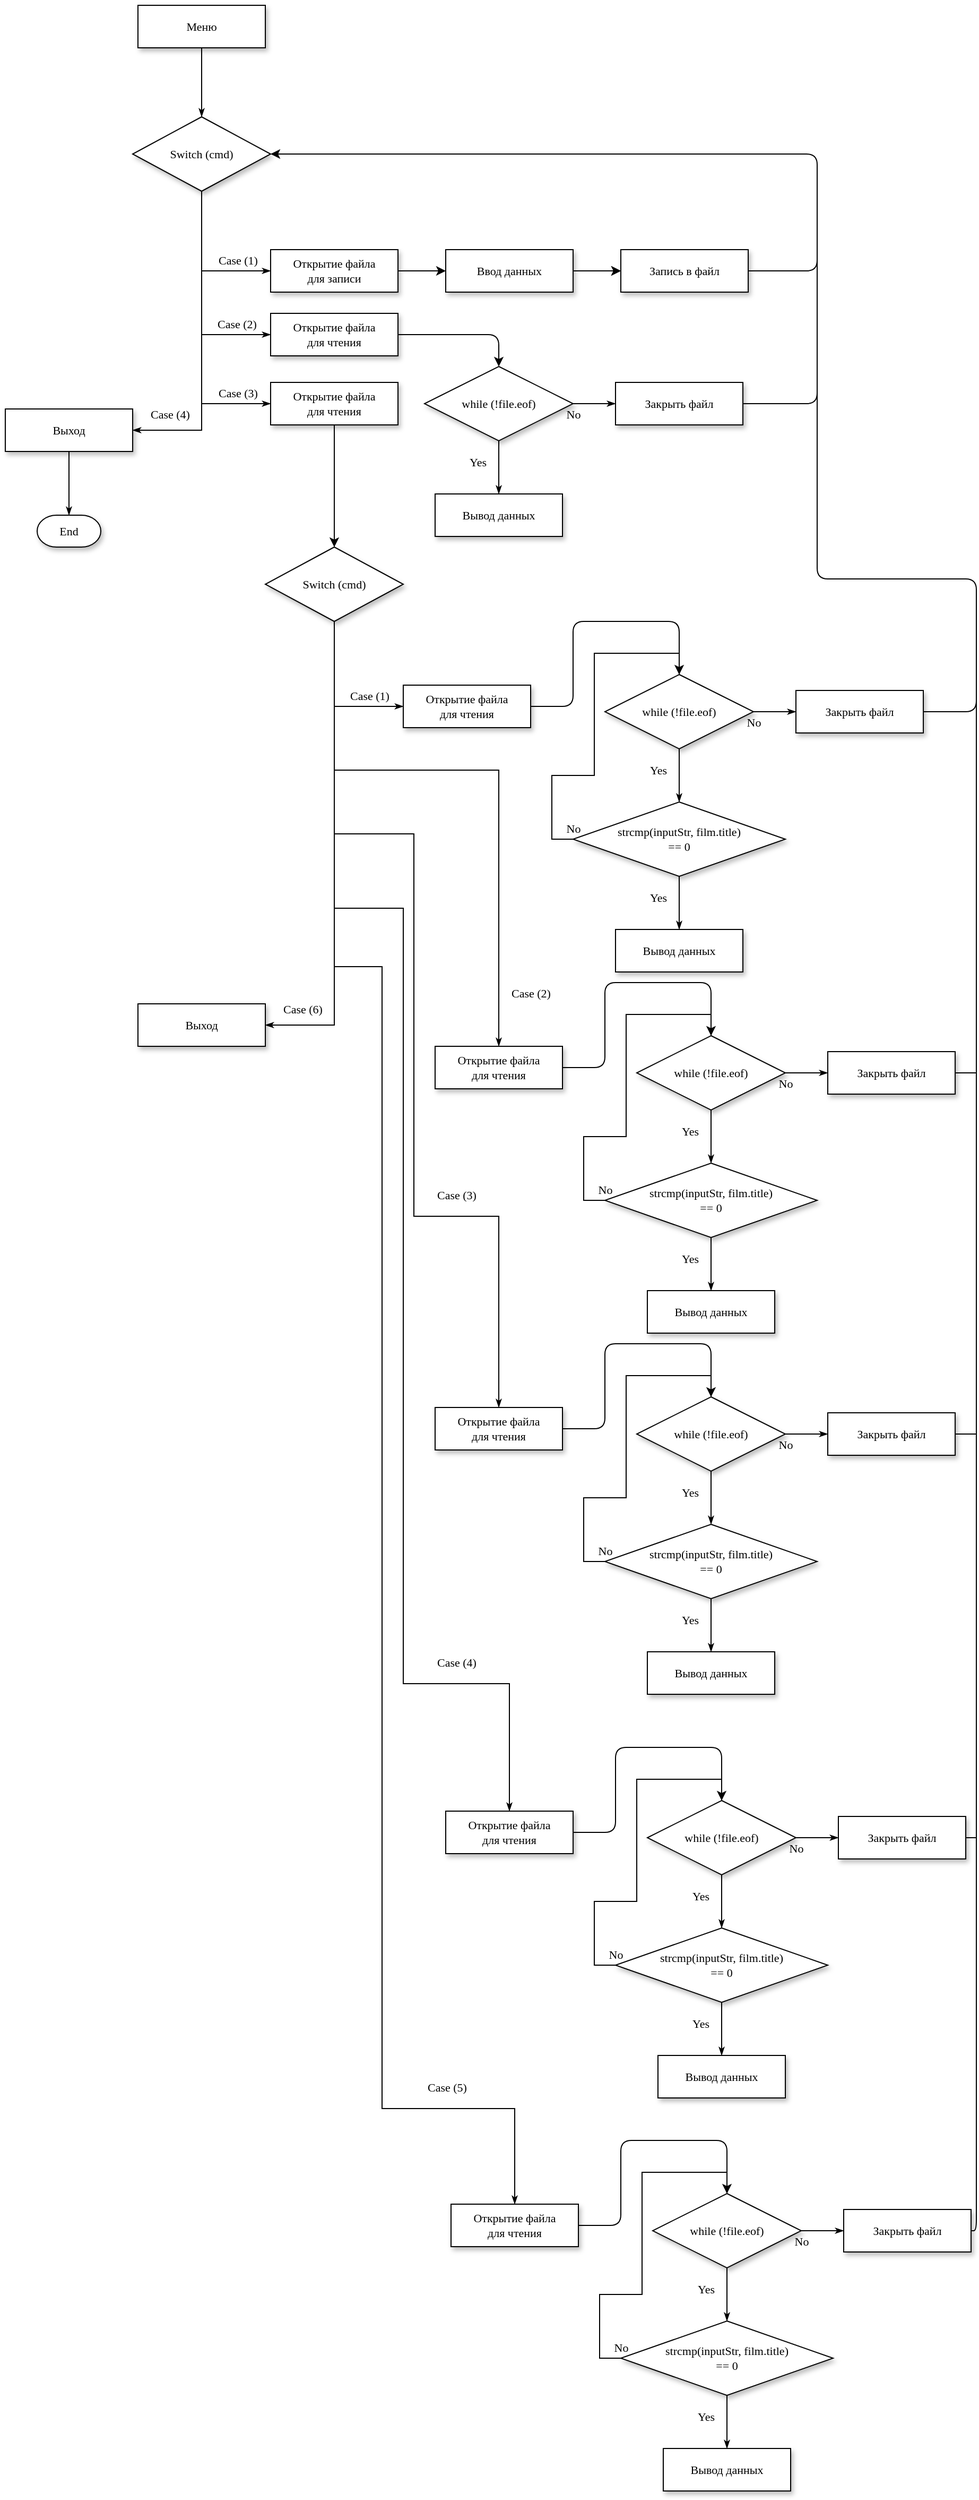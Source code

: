 <mxfile version="13.8.6" type="github"><diagram name="Page-1" id="edf60f1a-56cd-e834-aa8a-f176f3a09ee4"><mxGraphModel dx="1113" dy="853" grid="1" gridSize="10" guides="1" tooltips="1" connect="1" arrows="1" fold="1" page="1" pageScale="1" pageWidth="1100" pageHeight="850" background="#ffffff" math="0" shadow="0"><root><mxCell id="0"/><mxCell id="1" parent="0"/><mxCell id="60e70716793133e9-42" style="edgeStyle=orthogonalEdgeStyle;rounded=0;html=1;labelBackgroundColor=none;startSize=5;endArrow=classicThin;endFill=1;endSize=5;jettySize=auto;orthogonalLoop=1;strokeWidth=1;fontFamily=Verdana;fontSize=11;" parent="1" source="60e70716793133e9-13" target="60e70716793133e9-14" edge="1"><mxGeometry relative="1" as="geometry"/></mxCell><mxCell id="60e70716793133e9-13" value="Меню" style="whiteSpace=wrap;html=1;rounded=0;shadow=1;labelBackgroundColor=none;strokeWidth=1;fontFamily=Verdana;fontSize=11;align=center;" parent="1" vertex="1"><mxGeometry x="280" y="40" width="120" height="40" as="geometry"/></mxCell><mxCell id="60e70716793133e9-44" value="Case (1)" style="edgeStyle=orthogonalEdgeStyle;rounded=0;html=1;labelBackgroundColor=none;startSize=5;endArrow=classicThin;endFill=1;endSize=5;jettySize=auto;orthogonalLoop=1;strokeWidth=1;fontFamily=Verdana;fontSize=11;entryX=0;entryY=0.5;entryDx=0;entryDy=0;" parent="1" source="60e70716793133e9-14" target="M8-a4sPf3GPhAn8O8Kad-4" edge="1"><mxGeometry x="0.556" y="10" relative="1" as="geometry"><mxPoint as="offset"/><mxPoint x="400" y="290" as="targetPoint"/><Array as="points"><mxPoint x="340" y="290"/></Array></mxGeometry></mxCell><mxCell id="60e70716793133e9-14" value="Switch (cmd)" style="rhombus;whiteSpace=wrap;html=1;rounded=0;shadow=1;labelBackgroundColor=none;strokeWidth=1;fontFamily=Verdana;fontSize=11;align=center;" parent="1" vertex="1"><mxGeometry x="275" y="145" width="130" height="70" as="geometry"/></mxCell><mxCell id="60e70716793133e9-16" value="Выход" style="whiteSpace=wrap;html=1;rounded=0;shadow=1;labelBackgroundColor=none;strokeWidth=1;fontFamily=Verdana;fontSize=11;align=center;" parent="1" vertex="1"><mxGeometry x="155" y="420" width="120" height="40" as="geometry"/></mxCell><mxCell id="60e70716793133e9-57" style="edgeStyle=orthogonalEdgeStyle;rounded=0;html=1;labelBackgroundColor=none;startSize=5;endArrow=classicThin;endFill=1;endSize=5;jettySize=auto;orthogonalLoop=1;strokeWidth=1;fontFamily=Verdana;fontSize=11;exitX=0.5;exitY=1;exitDx=0;exitDy=0;" parent="1" source="60e70716793133e9-16" target="60e70716793133e9-30" edge="1"><mxGeometry relative="1" as="geometry"><mxPoint x="230" y="470" as="sourcePoint"/></mxGeometry></mxCell><mxCell id="60e70716793133e9-30" value="End" style="strokeWidth=1;html=1;shape=mxgraph.flowchart.terminator;whiteSpace=wrap;rounded=0;shadow=1;labelBackgroundColor=none;fontFamily=Verdana;fontSize=11;align=center;" parent="1" vertex="1"><mxGeometry x="185" y="520" width="60" height="30" as="geometry"/></mxCell><mxCell id="M8-a4sPf3GPhAn8O8Kad-1" value="Case (2)" style="edgeStyle=orthogonalEdgeStyle;rounded=0;html=1;labelBackgroundColor=none;startSize=5;endArrow=classicThin;endFill=1;endSize=5;jettySize=auto;orthogonalLoop=1;strokeWidth=1;fontFamily=Verdana;fontSize=11;entryX=0;entryY=0.5;entryDx=0;entryDy=0;" edge="1" parent="1" target="M8-a4sPf3GPhAn8O8Kad-12"><mxGeometry x="0.556" y="10" relative="1" as="geometry"><mxPoint as="offset"/><mxPoint x="340" y="270" as="sourcePoint"/><mxPoint x="400" y="345" as="targetPoint"/><Array as="points"><mxPoint x="340" y="350"/></Array></mxGeometry></mxCell><mxCell id="M8-a4sPf3GPhAn8O8Kad-2" value="Case (3)" style="edgeStyle=orthogonalEdgeStyle;rounded=0;html=1;labelBackgroundColor=none;startSize=5;endArrow=classicThin;endFill=1;endSize=5;jettySize=auto;orthogonalLoop=1;strokeWidth=1;fontFamily=Verdana;fontSize=11;entryX=0;entryY=0.5;entryDx=0;entryDy=0;" edge="1" parent="1" target="M8-a4sPf3GPhAn8O8Kad-24"><mxGeometry x="0.556" y="10" relative="1" as="geometry"><mxPoint as="offset"/><mxPoint x="340" y="340" as="sourcePoint"/><mxPoint x="400" y="415" as="targetPoint"/><Array as="points"><mxPoint x="340" y="415"/><mxPoint x="400" y="415"/></Array></mxGeometry></mxCell><mxCell id="M8-a4sPf3GPhAn8O8Kad-3" value="Case (4)" style="edgeStyle=orthogonalEdgeStyle;rounded=0;html=1;labelBackgroundColor=none;startSize=5;endArrow=classicThin;endFill=1;endSize=5;jettySize=auto;orthogonalLoop=1;strokeWidth=1;fontFamily=Verdana;fontSize=11;entryX=1;entryY=0.5;entryDx=0;entryDy=0;" edge="1" parent="1" target="60e70716793133e9-16"><mxGeometry x="0.556" y="-15" relative="1" as="geometry"><mxPoint as="offset"/><mxPoint x="340" y="350" as="sourcePoint"/><mxPoint x="280" y="425" as="targetPoint"/><Array as="points"><mxPoint x="340" y="440"/></Array></mxGeometry></mxCell><mxCell id="M8-a4sPf3GPhAn8O8Kad-4" value="Открытие файла&lt;br&gt;для записи" style="whiteSpace=wrap;html=1;rounded=0;shadow=1;labelBackgroundColor=none;strokeWidth=1;fontFamily=Verdana;fontSize=11;align=center;" vertex="1" parent="1"><mxGeometry x="405" y="270" width="120" height="40" as="geometry"/></mxCell><mxCell id="M8-a4sPf3GPhAn8O8Kad-5" value="" style="endArrow=classic;html=1;fontSize=11;exitX=1;exitY=0.5;exitDx=0;exitDy=0;entryX=0;entryY=0.5;entryDx=0;entryDy=0;" edge="1" parent="1" source="M8-a4sPf3GPhAn8O8Kad-4" target="M8-a4sPf3GPhAn8O8Kad-6"><mxGeometry width="50" height="50" relative="1" as="geometry"><mxPoint x="350" y="440" as="sourcePoint"/><mxPoint x="570" y="290" as="targetPoint"/></mxGeometry></mxCell><mxCell id="M8-a4sPf3GPhAn8O8Kad-9" value="" style="edgeStyle=orthogonalEdgeStyle;rounded=0;orthogonalLoop=1;jettySize=auto;html=1;fontSize=11;exitX=1;exitY=0.5;exitDx=0;exitDy=0;" edge="1" parent="1" source="M8-a4sPf3GPhAn8O8Kad-6" target="M8-a4sPf3GPhAn8O8Kad-8"><mxGeometry relative="1" as="geometry"/></mxCell><mxCell id="M8-a4sPf3GPhAn8O8Kad-6" value="Ввод данных" style="whiteSpace=wrap;html=1;rounded=0;shadow=1;labelBackgroundColor=none;strokeWidth=1;fontFamily=Verdana;fontSize=11;align=center;" vertex="1" parent="1"><mxGeometry x="570" y="270" width="120" height="40" as="geometry"/></mxCell><mxCell id="M8-a4sPf3GPhAn8O8Kad-7" value="" style="endArrow=classic;html=1;fontSize=11;exitX=1;exitY=0.5;exitDx=0;exitDy=0;entryX=0;entryY=0.5;entryDx=0;entryDy=0;" edge="1" parent="1" target="M8-a4sPf3GPhAn8O8Kad-8"><mxGeometry width="50" height="50" relative="1" as="geometry"><mxPoint x="690" y="290" as="sourcePoint"/><mxPoint x="735" y="290" as="targetPoint"/></mxGeometry></mxCell><mxCell id="M8-a4sPf3GPhAn8O8Kad-8" value="Запись в файл" style="whiteSpace=wrap;html=1;rounded=0;shadow=1;labelBackgroundColor=none;strokeWidth=1;fontFamily=Verdana;fontSize=11;align=center;" vertex="1" parent="1"><mxGeometry x="735" y="270" width="120" height="40" as="geometry"/></mxCell><mxCell id="M8-a4sPf3GPhAn8O8Kad-11" value="" style="endArrow=classic;html=1;fontSize=11;exitX=1;exitY=0.5;exitDx=0;exitDy=0;entryX=1;entryY=0.5;entryDx=0;entryDy=0;" edge="1" parent="1" source="M8-a4sPf3GPhAn8O8Kad-8" target="60e70716793133e9-14"><mxGeometry width="50" height="50" relative="1" as="geometry"><mxPoint x="560" y="330" as="sourcePoint"/><mxPoint x="920" y="180" as="targetPoint"/><Array as="points"><mxPoint x="920" y="290"/><mxPoint x="920" y="180"/></Array></mxGeometry></mxCell><mxCell id="M8-a4sPf3GPhAn8O8Kad-12" value="Открытие файла&lt;br&gt;для чтения" style="whiteSpace=wrap;html=1;rounded=0;shadow=1;labelBackgroundColor=none;strokeWidth=1;fontFamily=Verdana;fontSize=11;align=center;" vertex="1" parent="1"><mxGeometry x="405" y="330" width="120" height="40" as="geometry"/></mxCell><mxCell id="M8-a4sPf3GPhAn8O8Kad-13" value="" style="endArrow=classic;html=1;fontSize=11;exitX=1;exitY=0.5;exitDx=0;exitDy=0;entryX=0.5;entryY=0;entryDx=0;entryDy=0;" edge="1" parent="1" source="M8-a4sPf3GPhAn8O8Kad-12" target="M8-a4sPf3GPhAn8O8Kad-18"><mxGeometry width="50" height="50" relative="1" as="geometry"><mxPoint x="350" y="500" as="sourcePoint"/><mxPoint x="570" y="350" as="targetPoint"/><Array as="points"><mxPoint x="620" y="350"/></Array></mxGeometry></mxCell><mxCell id="M8-a4sPf3GPhAn8O8Kad-15" value="Вывод данных" style="whiteSpace=wrap;html=1;rounded=0;shadow=1;labelBackgroundColor=none;strokeWidth=1;fontFamily=Verdana;fontSize=11;align=center;" vertex="1" parent="1"><mxGeometry x="560" y="500" width="120" height="40" as="geometry"/></mxCell><mxCell id="M8-a4sPf3GPhAn8O8Kad-17" value="Закрыть файл" style="whiteSpace=wrap;html=1;rounded=0;shadow=1;labelBackgroundColor=none;strokeWidth=1;fontFamily=Verdana;fontSize=11;align=center;" vertex="1" parent="1"><mxGeometry x="730" y="395" width="120" height="40" as="geometry"/></mxCell><mxCell id="M8-a4sPf3GPhAn8O8Kad-18" value="while (!file.eof)" style="rhombus;whiteSpace=wrap;html=1;rounded=0;shadow=1;labelBackgroundColor=none;strokeWidth=1;fontFamily=Verdana;fontSize=11;align=center;" vertex="1" parent="1"><mxGeometry x="550" y="380" width="140" height="70" as="geometry"/></mxCell><mxCell id="M8-a4sPf3GPhAn8O8Kad-20" value="Yes" style="edgeStyle=orthogonalEdgeStyle;rounded=0;html=1;labelBackgroundColor=none;startSize=5;endArrow=classicThin;endFill=1;endSize=5;jettySize=auto;orthogonalLoop=1;strokeWidth=1;fontFamily=Verdana;fontSize=11;exitX=0.5;exitY=1;exitDx=0;exitDy=0;entryX=0.5;entryY=0;entryDx=0;entryDy=0;" edge="1" parent="1" source="M8-a4sPf3GPhAn8O8Kad-18" target="M8-a4sPf3GPhAn8O8Kad-15"><mxGeometry x="-0.2" y="-20" relative="1" as="geometry"><mxPoint as="offset"/><mxPoint x="350" y="590" as="sourcePoint"/><mxPoint x="350" y="630" as="targetPoint"/></mxGeometry></mxCell><mxCell id="M8-a4sPf3GPhAn8O8Kad-21" value="No" style="edgeStyle=orthogonalEdgeStyle;rounded=0;html=1;labelBackgroundColor=none;startSize=5;endArrow=classicThin;endFill=1;endSize=5;jettySize=auto;orthogonalLoop=1;strokeWidth=1;fontFamily=Verdana;fontSize=11;exitX=1;exitY=0.5;exitDx=0;exitDy=0;" edge="1" parent="1" source="M8-a4sPf3GPhAn8O8Kad-18"><mxGeometry x="-1" y="-10" relative="1" as="geometry"><mxPoint as="offset"/><mxPoint x="360" y="600" as="sourcePoint"/><mxPoint x="730" y="415" as="targetPoint"/></mxGeometry></mxCell><mxCell id="M8-a4sPf3GPhAn8O8Kad-23" value="" style="endArrow=none;html=1;fontSize=11;exitX=1;exitY=0.5;exitDx=0;exitDy=0;" edge="1" parent="1" source="M8-a4sPf3GPhAn8O8Kad-17"><mxGeometry width="50" height="50" relative="1" as="geometry"><mxPoint x="700" y="470" as="sourcePoint"/><mxPoint x="920" y="260" as="targetPoint"/><Array as="points"><mxPoint x="920" y="415"/></Array></mxGeometry></mxCell><mxCell id="M8-a4sPf3GPhAn8O8Kad-24" value="Открытие файла&lt;br&gt;для чтения" style="whiteSpace=wrap;html=1;rounded=0;shadow=1;labelBackgroundColor=none;strokeWidth=1;fontFamily=Verdana;fontSize=11;align=center;" vertex="1" parent="1"><mxGeometry x="405" y="395" width="120" height="40" as="geometry"/></mxCell><mxCell id="M8-a4sPf3GPhAn8O8Kad-25" value="Case (1)" style="edgeStyle=orthogonalEdgeStyle;rounded=0;html=1;labelBackgroundColor=none;startSize=5;endArrow=classicThin;endFill=1;endSize=5;jettySize=auto;orthogonalLoop=1;strokeWidth=1;fontFamily=Verdana;fontSize=11;entryX=0;entryY=0.5;entryDx=0;entryDy=0;" edge="1" parent="1" source="M8-a4sPf3GPhAn8O8Kad-26" target="M8-a4sPf3GPhAn8O8Kad-39"><mxGeometry x="0.556" y="10" relative="1" as="geometry"><mxPoint as="offset"/><mxPoint x="530" y="695" as="targetPoint"/><Array as="points"><mxPoint x="465" y="700"/></Array></mxGeometry></mxCell><mxCell id="M8-a4sPf3GPhAn8O8Kad-26" value="Switch (cmd)" style="rhombus;whiteSpace=wrap;html=1;rounded=0;shadow=1;labelBackgroundColor=none;strokeWidth=1;fontFamily=Verdana;fontSize=11;align=center;" vertex="1" parent="1"><mxGeometry x="400" y="550" width="130" height="70" as="geometry"/></mxCell><mxCell id="M8-a4sPf3GPhAn8O8Kad-27" value="Case (2)" style="edgeStyle=orthogonalEdgeStyle;rounded=0;html=1;labelBackgroundColor=none;startSize=5;endArrow=classicThin;endFill=1;endSize=5;jettySize=auto;orthogonalLoop=1;strokeWidth=1;fontFamily=Verdana;fontSize=11;entryX=0.5;entryY=0;entryDx=0;entryDy=0;" edge="1" parent="1" target="M8-a4sPf3GPhAn8O8Kad-67"><mxGeometry x="0.798" y="30" relative="1" as="geometry"><mxPoint as="offset"/><mxPoint x="465" y="680" as="sourcePoint"/><mxPoint x="530" y="760" as="targetPoint"/><Array as="points"><mxPoint x="465" y="760"/><mxPoint x="620" y="760"/></Array></mxGeometry></mxCell><mxCell id="M8-a4sPf3GPhAn8O8Kad-28" value="Case (3)" style="edgeStyle=orthogonalEdgeStyle;rounded=0;html=1;labelBackgroundColor=none;startSize=5;endArrow=classicThin;endFill=1;endSize=5;jettySize=auto;orthogonalLoop=1;strokeWidth=1;fontFamily=Verdana;fontSize=11;entryX=0.5;entryY=0;entryDx=0;entryDy=0;" edge="1" parent="1" target="M8-a4sPf3GPhAn8O8Kad-77"><mxGeometry x="0.429" y="20" relative="1" as="geometry"><mxPoint as="offset"/><mxPoint x="465" y="745" as="sourcePoint"/><mxPoint x="530" y="820" as="targetPoint"/><Array as="points"><mxPoint x="465" y="820"/><mxPoint x="540" y="820"/><mxPoint x="540" y="1180"/><mxPoint x="620" y="1180"/></Array></mxGeometry></mxCell><mxCell id="M8-a4sPf3GPhAn8O8Kad-30" value="" style="endArrow=classic;html=1;fontSize=11;entryX=0.5;entryY=0;entryDx=0;entryDy=0;exitX=0.5;exitY=1;exitDx=0;exitDy=0;" edge="1" parent="1" source="M8-a4sPf3GPhAn8O8Kad-24" target="M8-a4sPf3GPhAn8O8Kad-26"><mxGeometry width="50" height="50" relative="1" as="geometry"><mxPoint x="470" y="440" as="sourcePoint"/><mxPoint x="620" y="550" as="targetPoint"/></mxGeometry></mxCell><mxCell id="M8-a4sPf3GPhAn8O8Kad-32" value="Case (4)" style="edgeStyle=orthogonalEdgeStyle;rounded=0;html=1;labelBackgroundColor=none;startSize=5;endArrow=classicThin;endFill=1;endSize=5;jettySize=auto;orthogonalLoop=1;strokeWidth=1;fontFamily=Verdana;fontSize=11;entryX=0.5;entryY=0;entryDx=0;entryDy=0;" edge="1" parent="1" target="M8-a4sPf3GPhAn8O8Kad-107"><mxGeometry x="0.69" y="20" relative="1" as="geometry"><mxPoint x="-1" as="offset"/><mxPoint x="465" y="810" as="sourcePoint"/><mxPoint x="530" y="890" as="targetPoint"/><Array as="points"><mxPoint x="465" y="890"/><mxPoint x="530" y="890"/><mxPoint x="530" y="1620"/><mxPoint x="630" y="1620"/></Array></mxGeometry></mxCell><mxCell id="M8-a4sPf3GPhAn8O8Kad-33" value="Case (5)" style="edgeStyle=orthogonalEdgeStyle;rounded=0;html=1;labelBackgroundColor=none;startSize=5;endArrow=classicThin;endFill=1;endSize=5;jettySize=auto;orthogonalLoop=1;strokeWidth=1;fontFamily=Verdana;fontSize=11;entryX=0.5;entryY=0;entryDx=0;entryDy=0;" edge="1" parent="1" target="M8-a4sPf3GPhAn8O8Kad-117"><mxGeometry x="0.78" y="20" relative="1" as="geometry"><mxPoint x="1" as="offset"/><mxPoint x="465" y="870" as="sourcePoint"/><mxPoint x="530" y="945" as="targetPoint"/><Array as="points"><mxPoint x="465" y="945"/><mxPoint x="510" y="945"/><mxPoint x="510" y="2020"/><mxPoint x="635" y="2020"/></Array></mxGeometry></mxCell><mxCell id="M8-a4sPf3GPhAn8O8Kad-36" value="Выход" style="whiteSpace=wrap;html=1;rounded=0;shadow=1;labelBackgroundColor=none;strokeWidth=1;fontFamily=Verdana;fontSize=11;align=center;" vertex="1" parent="1"><mxGeometry x="280" y="980" width="120" height="40" as="geometry"/></mxCell><mxCell id="M8-a4sPf3GPhAn8O8Kad-37" value="Case (6)" style="edgeStyle=orthogonalEdgeStyle;rounded=0;html=1;labelBackgroundColor=none;startSize=5;endArrow=classicThin;endFill=1;endSize=5;jettySize=auto;orthogonalLoop=1;strokeWidth=1;fontFamily=Verdana;fontSize=11;entryX=1;entryY=0.5;entryDx=0;entryDy=0;" edge="1" parent="1" target="M8-a4sPf3GPhAn8O8Kad-36"><mxGeometry x="0.556" y="-15" relative="1" as="geometry"><mxPoint as="offset"/><mxPoint x="465.0" y="910.0" as="sourcePoint"/><mxPoint x="405" y="985" as="targetPoint"/><Array as="points"><mxPoint x="465" y="1000"/></Array></mxGeometry></mxCell><mxCell id="M8-a4sPf3GPhAn8O8Kad-39" value="Открытие файла&lt;br&gt;для чтения" style="whiteSpace=wrap;html=1;rounded=0;shadow=1;labelBackgroundColor=none;strokeWidth=1;fontFamily=Verdana;fontSize=11;align=center;" vertex="1" parent="1"><mxGeometry x="530" y="680" width="120" height="40" as="geometry"/></mxCell><mxCell id="M8-a4sPf3GPhAn8O8Kad-45" value="Закрыть файл" style="whiteSpace=wrap;html=1;rounded=0;shadow=1;labelBackgroundColor=none;strokeWidth=1;fontFamily=Verdana;fontSize=11;align=center;" vertex="1" parent="1"><mxGeometry x="900" y="685" width="120" height="40" as="geometry"/></mxCell><mxCell id="M8-a4sPf3GPhAn8O8Kad-46" value="while (!file.eof)" style="rhombus;whiteSpace=wrap;html=1;rounded=0;shadow=1;labelBackgroundColor=none;strokeWidth=1;fontFamily=Verdana;fontSize=11;align=center;" vertex="1" parent="1"><mxGeometry x="720" y="670" width="140" height="70" as="geometry"/></mxCell><mxCell id="M8-a4sPf3GPhAn8O8Kad-47" value="Yes" style="edgeStyle=orthogonalEdgeStyle;rounded=0;html=1;labelBackgroundColor=none;startSize=5;endArrow=classicThin;endFill=1;endSize=5;jettySize=auto;orthogonalLoop=1;strokeWidth=1;fontFamily=Verdana;fontSize=11;exitX=0.5;exitY=1;exitDx=0;exitDy=0;entryX=0.5;entryY=0;entryDx=0;entryDy=0;" edge="1" parent="1" source="M8-a4sPf3GPhAn8O8Kad-46" target="M8-a4sPf3GPhAn8O8Kad-52"><mxGeometry x="-0.2" y="-20" relative="1" as="geometry"><mxPoint as="offset"/><mxPoint x="520" y="880" as="sourcePoint"/><mxPoint x="790" y="790.0" as="targetPoint"/></mxGeometry></mxCell><mxCell id="M8-a4sPf3GPhAn8O8Kad-48" value="No" style="edgeStyle=orthogonalEdgeStyle;rounded=0;html=1;labelBackgroundColor=none;startSize=5;endArrow=classicThin;endFill=1;endSize=5;jettySize=auto;orthogonalLoop=1;strokeWidth=1;fontFamily=Verdana;fontSize=11;exitX=1;exitY=0.5;exitDx=0;exitDy=0;" edge="1" parent="1" source="M8-a4sPf3GPhAn8O8Kad-46"><mxGeometry x="-1" y="-10" relative="1" as="geometry"><mxPoint as="offset"/><mxPoint x="530" y="890" as="sourcePoint"/><mxPoint x="900" y="705" as="targetPoint"/></mxGeometry></mxCell><mxCell id="M8-a4sPf3GPhAn8O8Kad-49" value="" style="endArrow=classic;html=1;fontSize=11;entryX=0.5;entryY=0;entryDx=0;entryDy=0;exitX=1;exitY=0.5;exitDx=0;exitDy=0;" edge="1" parent="1" source="M8-a4sPf3GPhAn8O8Kad-39" target="M8-a4sPf3GPhAn8O8Kad-46"><mxGeometry width="50" height="50" relative="1" as="geometry"><mxPoint x="630" y="810" as="sourcePoint"/><mxPoint x="680" y="760" as="targetPoint"/><Array as="points"><mxPoint x="690" y="700"/><mxPoint x="690" y="620"/><mxPoint x="790" y="620"/></Array></mxGeometry></mxCell><mxCell id="M8-a4sPf3GPhAn8O8Kad-51" value="Вывод данных" style="whiteSpace=wrap;html=1;rounded=0;shadow=1;labelBackgroundColor=none;strokeWidth=1;fontFamily=Verdana;fontSize=11;align=center;" vertex="1" parent="1"><mxGeometry x="730" y="910" width="120" height="40" as="geometry"/></mxCell><mxCell id="M8-a4sPf3GPhAn8O8Kad-52" value="strcmp(inputStr, film.title)&lt;br&gt;== 0" style="rhombus;whiteSpace=wrap;html=1;rounded=0;shadow=1;labelBackgroundColor=none;strokeWidth=1;fontFamily=Verdana;fontSize=11;align=center;" vertex="1" parent="1"><mxGeometry x="690" y="790" width="200" height="70" as="geometry"/></mxCell><mxCell id="M8-a4sPf3GPhAn8O8Kad-54" value="" style="endArrow=none;html=1;fontSize=11;exitX=1;exitY=0.5;exitDx=0;exitDy=0;" edge="1" parent="1" source="M8-a4sPf3GPhAn8O8Kad-45"><mxGeometry width="50" height="50" relative="1" as="geometry"><mxPoint x="730" y="780" as="sourcePoint"/><mxPoint x="920" y="370" as="targetPoint"/><Array as="points"><mxPoint x="1070" y="705"/><mxPoint x="1070" y="580"/><mxPoint x="920" y="580"/></Array></mxGeometry></mxCell><mxCell id="M8-a4sPf3GPhAn8O8Kad-55" value="Yes" style="edgeStyle=orthogonalEdgeStyle;rounded=0;html=1;labelBackgroundColor=none;startSize=5;endArrow=classicThin;endFill=1;endSize=5;jettySize=auto;orthogonalLoop=1;strokeWidth=1;fontFamily=Verdana;fontSize=11;exitX=0.5;exitY=1;exitDx=0;exitDy=0;" edge="1" parent="1" source="M8-a4sPf3GPhAn8O8Kad-52" target="M8-a4sPf3GPhAn8O8Kad-51"><mxGeometry x="-0.2" y="-20" relative="1" as="geometry"><mxPoint as="offset"/><mxPoint x="800" y="750" as="sourcePoint"/><mxPoint x="800" y="800" as="targetPoint"/></mxGeometry></mxCell><mxCell id="M8-a4sPf3GPhAn8O8Kad-56" value="No" style="edgeStyle=orthogonalEdgeStyle;rounded=0;html=1;labelBackgroundColor=none;startSize=5;endArrow=classicThin;endFill=1;endSize=5;jettySize=auto;orthogonalLoop=1;strokeWidth=1;fontFamily=Verdana;fontSize=11;exitX=0;exitY=0.5;exitDx=0;exitDy=0;entryX=0.5;entryY=0;entryDx=0;entryDy=0;" edge="1" parent="1" source="M8-a4sPf3GPhAn8O8Kad-52" target="M8-a4sPf3GPhAn8O8Kad-46"><mxGeometry x="-1" y="-10" relative="1" as="geometry"><mxPoint as="offset"/><mxPoint x="870.0" y="715" as="sourcePoint"/><mxPoint x="910" y="715" as="targetPoint"/><Array as="points"><mxPoint x="670" y="825"/><mxPoint x="670" y="765"/><mxPoint x="710" y="765"/><mxPoint x="710" y="650"/><mxPoint x="790" y="650"/></Array></mxGeometry></mxCell><mxCell id="M8-a4sPf3GPhAn8O8Kad-67" value="Открытие файла&lt;br&gt;для чтения" style="whiteSpace=wrap;html=1;rounded=0;shadow=1;labelBackgroundColor=none;strokeWidth=1;fontFamily=Verdana;fontSize=11;align=center;" vertex="1" parent="1"><mxGeometry x="560" y="1020" width="120" height="40" as="geometry"/></mxCell><mxCell id="M8-a4sPf3GPhAn8O8Kad-68" value="Закрыть файл" style="whiteSpace=wrap;html=1;rounded=0;shadow=1;labelBackgroundColor=none;strokeWidth=1;fontFamily=Verdana;fontSize=11;align=center;" vertex="1" parent="1"><mxGeometry x="930" y="1025" width="120" height="40" as="geometry"/></mxCell><mxCell id="M8-a4sPf3GPhAn8O8Kad-69" value="while (!file.eof)" style="rhombus;whiteSpace=wrap;html=1;rounded=0;shadow=1;labelBackgroundColor=none;strokeWidth=1;fontFamily=Verdana;fontSize=11;align=center;" vertex="1" parent="1"><mxGeometry x="750" y="1010" width="140" height="70" as="geometry"/></mxCell><mxCell id="M8-a4sPf3GPhAn8O8Kad-70" value="Yes" style="edgeStyle=orthogonalEdgeStyle;rounded=0;html=1;labelBackgroundColor=none;startSize=5;endArrow=classicThin;endFill=1;endSize=5;jettySize=auto;orthogonalLoop=1;strokeWidth=1;fontFamily=Verdana;fontSize=11;exitX=0.5;exitY=1;exitDx=0;exitDy=0;entryX=0.5;entryY=0;entryDx=0;entryDy=0;" edge="1" parent="1" source="M8-a4sPf3GPhAn8O8Kad-69" target="M8-a4sPf3GPhAn8O8Kad-74"><mxGeometry x="-0.2" y="-20" relative="1" as="geometry"><mxPoint as="offset"/><mxPoint x="550" y="1220" as="sourcePoint"/><mxPoint x="820" y="1130.0" as="targetPoint"/></mxGeometry></mxCell><mxCell id="M8-a4sPf3GPhAn8O8Kad-71" value="No" style="edgeStyle=orthogonalEdgeStyle;rounded=0;html=1;labelBackgroundColor=none;startSize=5;endArrow=classicThin;endFill=1;endSize=5;jettySize=auto;orthogonalLoop=1;strokeWidth=1;fontFamily=Verdana;fontSize=11;exitX=1;exitY=0.5;exitDx=0;exitDy=0;" edge="1" parent="1" source="M8-a4sPf3GPhAn8O8Kad-69"><mxGeometry x="-1" y="-10" relative="1" as="geometry"><mxPoint as="offset"/><mxPoint x="560" y="1230" as="sourcePoint"/><mxPoint x="930" y="1045" as="targetPoint"/></mxGeometry></mxCell><mxCell id="M8-a4sPf3GPhAn8O8Kad-72" value="" style="endArrow=classic;html=1;fontSize=11;entryX=0.5;entryY=0;entryDx=0;entryDy=0;exitX=1;exitY=0.5;exitDx=0;exitDy=0;" edge="1" parent="1" source="M8-a4sPf3GPhAn8O8Kad-67" target="M8-a4sPf3GPhAn8O8Kad-69"><mxGeometry width="50" height="50" relative="1" as="geometry"><mxPoint x="660" y="1150" as="sourcePoint"/><mxPoint x="710" y="1100" as="targetPoint"/><Array as="points"><mxPoint x="720" y="1040"/><mxPoint x="720" y="960"/><mxPoint x="820" y="960"/></Array></mxGeometry></mxCell><mxCell id="M8-a4sPf3GPhAn8O8Kad-73" value="Вывод данных" style="whiteSpace=wrap;html=1;rounded=0;shadow=1;labelBackgroundColor=none;strokeWidth=1;fontFamily=Verdana;fontSize=11;align=center;" vertex="1" parent="1"><mxGeometry x="760" y="1250" width="120" height="40" as="geometry"/></mxCell><mxCell id="M8-a4sPf3GPhAn8O8Kad-74" value="strcmp(inputStr, film.title)&lt;br&gt;== 0" style="rhombus;whiteSpace=wrap;html=1;rounded=0;shadow=1;labelBackgroundColor=none;strokeWidth=1;fontFamily=Verdana;fontSize=11;align=center;" vertex="1" parent="1"><mxGeometry x="720" y="1130" width="200" height="70" as="geometry"/></mxCell><mxCell id="M8-a4sPf3GPhAn8O8Kad-75" value="Yes" style="edgeStyle=orthogonalEdgeStyle;rounded=0;html=1;labelBackgroundColor=none;startSize=5;endArrow=classicThin;endFill=1;endSize=5;jettySize=auto;orthogonalLoop=1;strokeWidth=1;fontFamily=Verdana;fontSize=11;exitX=0.5;exitY=1;exitDx=0;exitDy=0;" edge="1" parent="1" source="M8-a4sPf3GPhAn8O8Kad-74" target="M8-a4sPf3GPhAn8O8Kad-73"><mxGeometry x="-0.2" y="-20" relative="1" as="geometry"><mxPoint as="offset"/><mxPoint x="830" y="1090" as="sourcePoint"/><mxPoint x="830" y="1140" as="targetPoint"/></mxGeometry></mxCell><mxCell id="M8-a4sPf3GPhAn8O8Kad-76" value="No" style="edgeStyle=orthogonalEdgeStyle;rounded=0;html=1;labelBackgroundColor=none;startSize=5;endArrow=classicThin;endFill=1;endSize=5;jettySize=auto;orthogonalLoop=1;strokeWidth=1;fontFamily=Verdana;fontSize=11;exitX=0;exitY=0.5;exitDx=0;exitDy=0;entryX=0.5;entryY=0;entryDx=0;entryDy=0;" edge="1" parent="1" source="M8-a4sPf3GPhAn8O8Kad-74" target="M8-a4sPf3GPhAn8O8Kad-69"><mxGeometry x="-1" y="-10" relative="1" as="geometry"><mxPoint as="offset"/><mxPoint x="900.0" y="1055" as="sourcePoint"/><mxPoint x="940" y="1055" as="targetPoint"/><Array as="points"><mxPoint x="700" y="1165"/><mxPoint x="700" y="1105"/><mxPoint x="740" y="1105"/><mxPoint x="740" y="990"/><mxPoint x="820" y="990"/></Array></mxGeometry></mxCell><mxCell id="M8-a4sPf3GPhAn8O8Kad-77" value="Открытие файла&lt;br&gt;для чтения" style="whiteSpace=wrap;html=1;rounded=0;shadow=1;labelBackgroundColor=none;strokeWidth=1;fontFamily=Verdana;fontSize=11;align=center;" vertex="1" parent="1"><mxGeometry x="560" y="1360" width="120" height="40" as="geometry"/></mxCell><mxCell id="M8-a4sPf3GPhAn8O8Kad-78" value="Закрыть файл" style="whiteSpace=wrap;html=1;rounded=0;shadow=1;labelBackgroundColor=none;strokeWidth=1;fontFamily=Verdana;fontSize=11;align=center;" vertex="1" parent="1"><mxGeometry x="930" y="1365" width="120" height="40" as="geometry"/></mxCell><mxCell id="M8-a4sPf3GPhAn8O8Kad-79" value="while (!file.eof)" style="rhombus;whiteSpace=wrap;html=1;rounded=0;shadow=1;labelBackgroundColor=none;strokeWidth=1;fontFamily=Verdana;fontSize=11;align=center;" vertex="1" parent="1"><mxGeometry x="750" y="1350" width="140" height="70" as="geometry"/></mxCell><mxCell id="M8-a4sPf3GPhAn8O8Kad-80" value="Yes" style="edgeStyle=orthogonalEdgeStyle;rounded=0;html=1;labelBackgroundColor=none;startSize=5;endArrow=classicThin;endFill=1;endSize=5;jettySize=auto;orthogonalLoop=1;strokeWidth=1;fontFamily=Verdana;fontSize=11;exitX=0.5;exitY=1;exitDx=0;exitDy=0;entryX=0.5;entryY=0;entryDx=0;entryDy=0;" edge="1" parent="1" source="M8-a4sPf3GPhAn8O8Kad-79" target="M8-a4sPf3GPhAn8O8Kad-84"><mxGeometry x="-0.2" y="-20" relative="1" as="geometry"><mxPoint as="offset"/><mxPoint x="550" y="1560" as="sourcePoint"/><mxPoint x="820" y="1470.0" as="targetPoint"/></mxGeometry></mxCell><mxCell id="M8-a4sPf3GPhAn8O8Kad-81" value="No" style="edgeStyle=orthogonalEdgeStyle;rounded=0;html=1;labelBackgroundColor=none;startSize=5;endArrow=classicThin;endFill=1;endSize=5;jettySize=auto;orthogonalLoop=1;strokeWidth=1;fontFamily=Verdana;fontSize=11;exitX=1;exitY=0.5;exitDx=0;exitDy=0;" edge="1" parent="1" source="M8-a4sPf3GPhAn8O8Kad-79"><mxGeometry x="-1" y="-10" relative="1" as="geometry"><mxPoint as="offset"/><mxPoint x="560" y="1570" as="sourcePoint"/><mxPoint x="930" y="1385" as="targetPoint"/></mxGeometry></mxCell><mxCell id="M8-a4sPf3GPhAn8O8Kad-82" value="" style="endArrow=classic;html=1;fontSize=11;entryX=0.5;entryY=0;entryDx=0;entryDy=0;exitX=1;exitY=0.5;exitDx=0;exitDy=0;" edge="1" parent="1" source="M8-a4sPf3GPhAn8O8Kad-77" target="M8-a4sPf3GPhAn8O8Kad-79"><mxGeometry width="50" height="50" relative="1" as="geometry"><mxPoint x="660" y="1490" as="sourcePoint"/><mxPoint x="710" y="1440" as="targetPoint"/><Array as="points"><mxPoint x="720" y="1380"/><mxPoint x="720" y="1300"/><mxPoint x="820" y="1300"/></Array></mxGeometry></mxCell><mxCell id="M8-a4sPf3GPhAn8O8Kad-83" value="Вывод данных" style="whiteSpace=wrap;html=1;rounded=0;shadow=1;labelBackgroundColor=none;strokeWidth=1;fontFamily=Verdana;fontSize=11;align=center;" vertex="1" parent="1"><mxGeometry x="760" y="1590" width="120" height="40" as="geometry"/></mxCell><mxCell id="M8-a4sPf3GPhAn8O8Kad-84" value="strcmp(inputStr, film.title)&lt;br&gt;== 0" style="rhombus;whiteSpace=wrap;html=1;rounded=0;shadow=1;labelBackgroundColor=none;strokeWidth=1;fontFamily=Verdana;fontSize=11;align=center;" vertex="1" parent="1"><mxGeometry x="720" y="1470" width="200" height="70" as="geometry"/></mxCell><mxCell id="M8-a4sPf3GPhAn8O8Kad-85" value="Yes" style="edgeStyle=orthogonalEdgeStyle;rounded=0;html=1;labelBackgroundColor=none;startSize=5;endArrow=classicThin;endFill=1;endSize=5;jettySize=auto;orthogonalLoop=1;strokeWidth=1;fontFamily=Verdana;fontSize=11;exitX=0.5;exitY=1;exitDx=0;exitDy=0;" edge="1" parent="1" source="M8-a4sPf3GPhAn8O8Kad-84" target="M8-a4sPf3GPhAn8O8Kad-83"><mxGeometry x="-0.2" y="-20" relative="1" as="geometry"><mxPoint as="offset"/><mxPoint x="830" y="1430" as="sourcePoint"/><mxPoint x="830" y="1480" as="targetPoint"/></mxGeometry></mxCell><mxCell id="M8-a4sPf3GPhAn8O8Kad-86" value="No" style="edgeStyle=orthogonalEdgeStyle;rounded=0;html=1;labelBackgroundColor=none;startSize=5;endArrow=classicThin;endFill=1;endSize=5;jettySize=auto;orthogonalLoop=1;strokeWidth=1;fontFamily=Verdana;fontSize=11;exitX=0;exitY=0.5;exitDx=0;exitDy=0;entryX=0.5;entryY=0;entryDx=0;entryDy=0;" edge="1" parent="1" source="M8-a4sPf3GPhAn8O8Kad-84" target="M8-a4sPf3GPhAn8O8Kad-79"><mxGeometry x="-1" y="-10" relative="1" as="geometry"><mxPoint as="offset"/><mxPoint x="900.0" y="1395" as="sourcePoint"/><mxPoint x="940" y="1395" as="targetPoint"/><Array as="points"><mxPoint x="700" y="1505"/><mxPoint x="700" y="1445"/><mxPoint x="740" y="1445"/><mxPoint x="740" y="1330"/><mxPoint x="820" y="1330"/></Array></mxGeometry></mxCell><mxCell id="M8-a4sPf3GPhAn8O8Kad-107" value="Открытие файла&lt;br&gt;для чтения" style="whiteSpace=wrap;html=1;rounded=0;shadow=1;labelBackgroundColor=none;strokeWidth=1;fontFamily=Verdana;fontSize=11;align=center;" vertex="1" parent="1"><mxGeometry x="570" y="1740" width="120" height="40" as="geometry"/></mxCell><mxCell id="M8-a4sPf3GPhAn8O8Kad-108" value="Закрыть файл" style="whiteSpace=wrap;html=1;rounded=0;shadow=1;labelBackgroundColor=none;strokeWidth=1;fontFamily=Verdana;fontSize=11;align=center;" vertex="1" parent="1"><mxGeometry x="940" y="1745" width="120" height="40" as="geometry"/></mxCell><mxCell id="M8-a4sPf3GPhAn8O8Kad-109" value="while (!file.eof)" style="rhombus;whiteSpace=wrap;html=1;rounded=0;shadow=1;labelBackgroundColor=none;strokeWidth=1;fontFamily=Verdana;fontSize=11;align=center;" vertex="1" parent="1"><mxGeometry x="760" y="1730" width="140" height="70" as="geometry"/></mxCell><mxCell id="M8-a4sPf3GPhAn8O8Kad-110" value="Yes" style="edgeStyle=orthogonalEdgeStyle;rounded=0;html=1;labelBackgroundColor=none;startSize=5;endArrow=classicThin;endFill=1;endSize=5;jettySize=auto;orthogonalLoop=1;strokeWidth=1;fontFamily=Verdana;fontSize=11;exitX=0.5;exitY=1;exitDx=0;exitDy=0;entryX=0.5;entryY=0;entryDx=0;entryDy=0;" edge="1" parent="1" source="M8-a4sPf3GPhAn8O8Kad-109" target="M8-a4sPf3GPhAn8O8Kad-114"><mxGeometry x="-0.2" y="-20" relative="1" as="geometry"><mxPoint as="offset"/><mxPoint x="560" y="1940" as="sourcePoint"/><mxPoint x="830" y="1850.0" as="targetPoint"/></mxGeometry></mxCell><mxCell id="M8-a4sPf3GPhAn8O8Kad-111" value="No" style="edgeStyle=orthogonalEdgeStyle;rounded=0;html=1;labelBackgroundColor=none;startSize=5;endArrow=classicThin;endFill=1;endSize=5;jettySize=auto;orthogonalLoop=1;strokeWidth=1;fontFamily=Verdana;fontSize=11;exitX=1;exitY=0.5;exitDx=0;exitDy=0;" edge="1" parent="1" source="M8-a4sPf3GPhAn8O8Kad-109"><mxGeometry x="-1" y="-10" relative="1" as="geometry"><mxPoint as="offset"/><mxPoint x="570" y="1950" as="sourcePoint"/><mxPoint x="940" y="1765" as="targetPoint"/></mxGeometry></mxCell><mxCell id="M8-a4sPf3GPhAn8O8Kad-112" value="" style="endArrow=classic;html=1;fontSize=11;entryX=0.5;entryY=0;entryDx=0;entryDy=0;exitX=1;exitY=0.5;exitDx=0;exitDy=0;" edge="1" parent="1" source="M8-a4sPf3GPhAn8O8Kad-107" target="M8-a4sPf3GPhAn8O8Kad-109"><mxGeometry width="50" height="50" relative="1" as="geometry"><mxPoint x="670" y="1870" as="sourcePoint"/><mxPoint x="720" y="1820" as="targetPoint"/><Array as="points"><mxPoint x="730" y="1760"/><mxPoint x="730" y="1680"/><mxPoint x="830" y="1680"/></Array></mxGeometry></mxCell><mxCell id="M8-a4sPf3GPhAn8O8Kad-113" value="Вывод данных" style="whiteSpace=wrap;html=1;rounded=0;shadow=1;labelBackgroundColor=none;strokeWidth=1;fontFamily=Verdana;fontSize=11;align=center;" vertex="1" parent="1"><mxGeometry x="770" y="1970" width="120" height="40" as="geometry"/></mxCell><mxCell id="M8-a4sPf3GPhAn8O8Kad-114" value="strcmp(inputStr, film.title)&lt;br&gt;== 0" style="rhombus;whiteSpace=wrap;html=1;rounded=0;shadow=1;labelBackgroundColor=none;strokeWidth=1;fontFamily=Verdana;fontSize=11;align=center;" vertex="1" parent="1"><mxGeometry x="730" y="1850" width="200" height="70" as="geometry"/></mxCell><mxCell id="M8-a4sPf3GPhAn8O8Kad-115" value="Yes" style="edgeStyle=orthogonalEdgeStyle;rounded=0;html=1;labelBackgroundColor=none;startSize=5;endArrow=classicThin;endFill=1;endSize=5;jettySize=auto;orthogonalLoop=1;strokeWidth=1;fontFamily=Verdana;fontSize=11;exitX=0.5;exitY=1;exitDx=0;exitDy=0;" edge="1" parent="1" source="M8-a4sPf3GPhAn8O8Kad-114" target="M8-a4sPf3GPhAn8O8Kad-113"><mxGeometry x="-0.2" y="-20" relative="1" as="geometry"><mxPoint as="offset"/><mxPoint x="840" y="1810" as="sourcePoint"/><mxPoint x="840" y="1860" as="targetPoint"/></mxGeometry></mxCell><mxCell id="M8-a4sPf3GPhAn8O8Kad-116" value="No" style="edgeStyle=orthogonalEdgeStyle;rounded=0;html=1;labelBackgroundColor=none;startSize=5;endArrow=classicThin;endFill=1;endSize=5;jettySize=auto;orthogonalLoop=1;strokeWidth=1;fontFamily=Verdana;fontSize=11;exitX=0;exitY=0.5;exitDx=0;exitDy=0;entryX=0.5;entryY=0;entryDx=0;entryDy=0;" edge="1" parent="1" source="M8-a4sPf3GPhAn8O8Kad-114" target="M8-a4sPf3GPhAn8O8Kad-109"><mxGeometry x="-1" y="-10" relative="1" as="geometry"><mxPoint as="offset"/><mxPoint x="910.0" y="1775" as="sourcePoint"/><mxPoint x="950" y="1775" as="targetPoint"/><Array as="points"><mxPoint x="710" y="1885"/><mxPoint x="710" y="1825"/><mxPoint x="750" y="1825"/><mxPoint x="750" y="1710"/><mxPoint x="830" y="1710"/></Array></mxGeometry></mxCell><mxCell id="M8-a4sPf3GPhAn8O8Kad-117" value="Открытие файла&lt;br&gt;для чтения" style="whiteSpace=wrap;html=1;rounded=0;shadow=1;labelBackgroundColor=none;strokeWidth=1;fontFamily=Verdana;fontSize=11;align=center;" vertex="1" parent="1"><mxGeometry x="575" y="2110" width="120" height="40" as="geometry"/></mxCell><mxCell id="M8-a4sPf3GPhAn8O8Kad-118" value="Закрыть файл" style="whiteSpace=wrap;html=1;rounded=0;shadow=1;labelBackgroundColor=none;strokeWidth=1;fontFamily=Verdana;fontSize=11;align=center;" vertex="1" parent="1"><mxGeometry x="945" y="2115" width="120" height="40" as="geometry"/></mxCell><mxCell id="M8-a4sPf3GPhAn8O8Kad-119" value="while (!file.eof)" style="rhombus;whiteSpace=wrap;html=1;rounded=0;shadow=1;labelBackgroundColor=none;strokeWidth=1;fontFamily=Verdana;fontSize=11;align=center;" vertex="1" parent="1"><mxGeometry x="765" y="2100" width="140" height="70" as="geometry"/></mxCell><mxCell id="M8-a4sPf3GPhAn8O8Kad-120" value="Yes" style="edgeStyle=orthogonalEdgeStyle;rounded=0;html=1;labelBackgroundColor=none;startSize=5;endArrow=classicThin;endFill=1;endSize=5;jettySize=auto;orthogonalLoop=1;strokeWidth=1;fontFamily=Verdana;fontSize=11;exitX=0.5;exitY=1;exitDx=0;exitDy=0;entryX=0.5;entryY=0;entryDx=0;entryDy=0;" edge="1" parent="1" source="M8-a4sPf3GPhAn8O8Kad-119" target="M8-a4sPf3GPhAn8O8Kad-124"><mxGeometry x="-0.2" y="-20" relative="1" as="geometry"><mxPoint as="offset"/><mxPoint x="565" y="2310" as="sourcePoint"/><mxPoint x="835" y="2220" as="targetPoint"/></mxGeometry></mxCell><mxCell id="M8-a4sPf3GPhAn8O8Kad-121" value="No" style="edgeStyle=orthogonalEdgeStyle;rounded=0;html=1;labelBackgroundColor=none;startSize=5;endArrow=classicThin;endFill=1;endSize=5;jettySize=auto;orthogonalLoop=1;strokeWidth=1;fontFamily=Verdana;fontSize=11;exitX=1;exitY=0.5;exitDx=0;exitDy=0;" edge="1" parent="1" source="M8-a4sPf3GPhAn8O8Kad-119"><mxGeometry x="-1" y="-10" relative="1" as="geometry"><mxPoint as="offset"/><mxPoint x="575" y="2320" as="sourcePoint"/><mxPoint x="945" y="2135" as="targetPoint"/></mxGeometry></mxCell><mxCell id="M8-a4sPf3GPhAn8O8Kad-122" value="" style="endArrow=classic;html=1;fontSize=11;entryX=0.5;entryY=0;entryDx=0;entryDy=0;exitX=1;exitY=0.5;exitDx=0;exitDy=0;" edge="1" parent="1" source="M8-a4sPf3GPhAn8O8Kad-117" target="M8-a4sPf3GPhAn8O8Kad-119"><mxGeometry width="50" height="50" relative="1" as="geometry"><mxPoint x="675" y="2240" as="sourcePoint"/><mxPoint x="725" y="2190" as="targetPoint"/><Array as="points"><mxPoint x="735" y="2130"/><mxPoint x="735" y="2050"/><mxPoint x="835" y="2050"/></Array></mxGeometry></mxCell><mxCell id="M8-a4sPf3GPhAn8O8Kad-123" value="Вывод данных" style="whiteSpace=wrap;html=1;rounded=0;shadow=1;labelBackgroundColor=none;strokeWidth=1;fontFamily=Verdana;fontSize=11;align=center;" vertex="1" parent="1"><mxGeometry x="775" y="2340" width="120" height="40" as="geometry"/></mxCell><mxCell id="M8-a4sPf3GPhAn8O8Kad-124" value="strcmp(inputStr, film.title)&lt;br&gt;== 0" style="rhombus;whiteSpace=wrap;html=1;rounded=0;shadow=1;labelBackgroundColor=none;strokeWidth=1;fontFamily=Verdana;fontSize=11;align=center;" vertex="1" parent="1"><mxGeometry x="735" y="2220" width="200" height="70" as="geometry"/></mxCell><mxCell id="M8-a4sPf3GPhAn8O8Kad-125" value="Yes" style="edgeStyle=orthogonalEdgeStyle;rounded=0;html=1;labelBackgroundColor=none;startSize=5;endArrow=classicThin;endFill=1;endSize=5;jettySize=auto;orthogonalLoop=1;strokeWidth=1;fontFamily=Verdana;fontSize=11;exitX=0.5;exitY=1;exitDx=0;exitDy=0;" edge="1" parent="1" source="M8-a4sPf3GPhAn8O8Kad-124" target="M8-a4sPf3GPhAn8O8Kad-123"><mxGeometry x="-0.2" y="-20" relative="1" as="geometry"><mxPoint as="offset"/><mxPoint x="845" y="2180" as="sourcePoint"/><mxPoint x="845" y="2230" as="targetPoint"/></mxGeometry></mxCell><mxCell id="M8-a4sPf3GPhAn8O8Kad-126" value="No" style="edgeStyle=orthogonalEdgeStyle;rounded=0;html=1;labelBackgroundColor=none;startSize=5;endArrow=classicThin;endFill=1;endSize=5;jettySize=auto;orthogonalLoop=1;strokeWidth=1;fontFamily=Verdana;fontSize=11;exitX=0;exitY=0.5;exitDx=0;exitDy=0;entryX=0.5;entryY=0;entryDx=0;entryDy=0;" edge="1" parent="1" source="M8-a4sPf3GPhAn8O8Kad-124" target="M8-a4sPf3GPhAn8O8Kad-119"><mxGeometry x="-1" y="-10" relative="1" as="geometry"><mxPoint as="offset"/><mxPoint x="915.0" y="2145" as="sourcePoint"/><mxPoint x="955" y="2145" as="targetPoint"/><Array as="points"><mxPoint x="715" y="2255"/><mxPoint x="715" y="2195"/><mxPoint x="755" y="2195"/><mxPoint x="755" y="2080"/><mxPoint x="835" y="2080"/></Array></mxGeometry></mxCell><mxCell id="M8-a4sPf3GPhAn8O8Kad-127" value="" style="endArrow=none;html=1;fontSize=11;exitX=1;exitY=0.5;exitDx=0;exitDy=0;" edge="1" parent="1" source="M8-a4sPf3GPhAn8O8Kad-118"><mxGeometry width="50" height="50" relative="1" as="geometry"><mxPoint x="670" y="2270" as="sourcePoint"/><mxPoint x="1070" y="638.333" as="targetPoint"/><Array as="points"><mxPoint x="1070" y="2135"/></Array></mxGeometry></mxCell><mxCell id="M8-a4sPf3GPhAn8O8Kad-128" value="" style="endArrow=none;html=1;fontSize=11;exitX=1;exitY=0.5;exitDx=0;exitDy=0;" edge="1" parent="1" source="M8-a4sPf3GPhAn8O8Kad-108"><mxGeometry width="50" height="50" relative="1" as="geometry"><mxPoint x="950" y="1690" as="sourcePoint"/><mxPoint x="1070" y="1765" as="targetPoint"/></mxGeometry></mxCell><mxCell id="M8-a4sPf3GPhAn8O8Kad-130" value="" style="endArrow=none;html=1;fontSize=11;exitX=1;exitY=0.5;exitDx=0;exitDy=0;" edge="1" parent="1" source="M8-a4sPf3GPhAn8O8Kad-78"><mxGeometry width="50" height="50" relative="1" as="geometry"><mxPoint x="930" y="1320" as="sourcePoint"/><mxPoint x="1070" y="1385" as="targetPoint"/></mxGeometry></mxCell><mxCell id="M8-a4sPf3GPhAn8O8Kad-131" value="" style="endArrow=none;html=1;fontSize=11;entryX=1;entryY=0.5;entryDx=0;entryDy=0;" edge="1" parent="1" target="M8-a4sPf3GPhAn8O8Kad-68"><mxGeometry width="50" height="50" relative="1" as="geometry"><mxPoint x="1070" y="1045" as="sourcePoint"/><mxPoint x="980" y="1110" as="targetPoint"/></mxGeometry></mxCell></root></mxGraphModel></diagram></mxfile>
